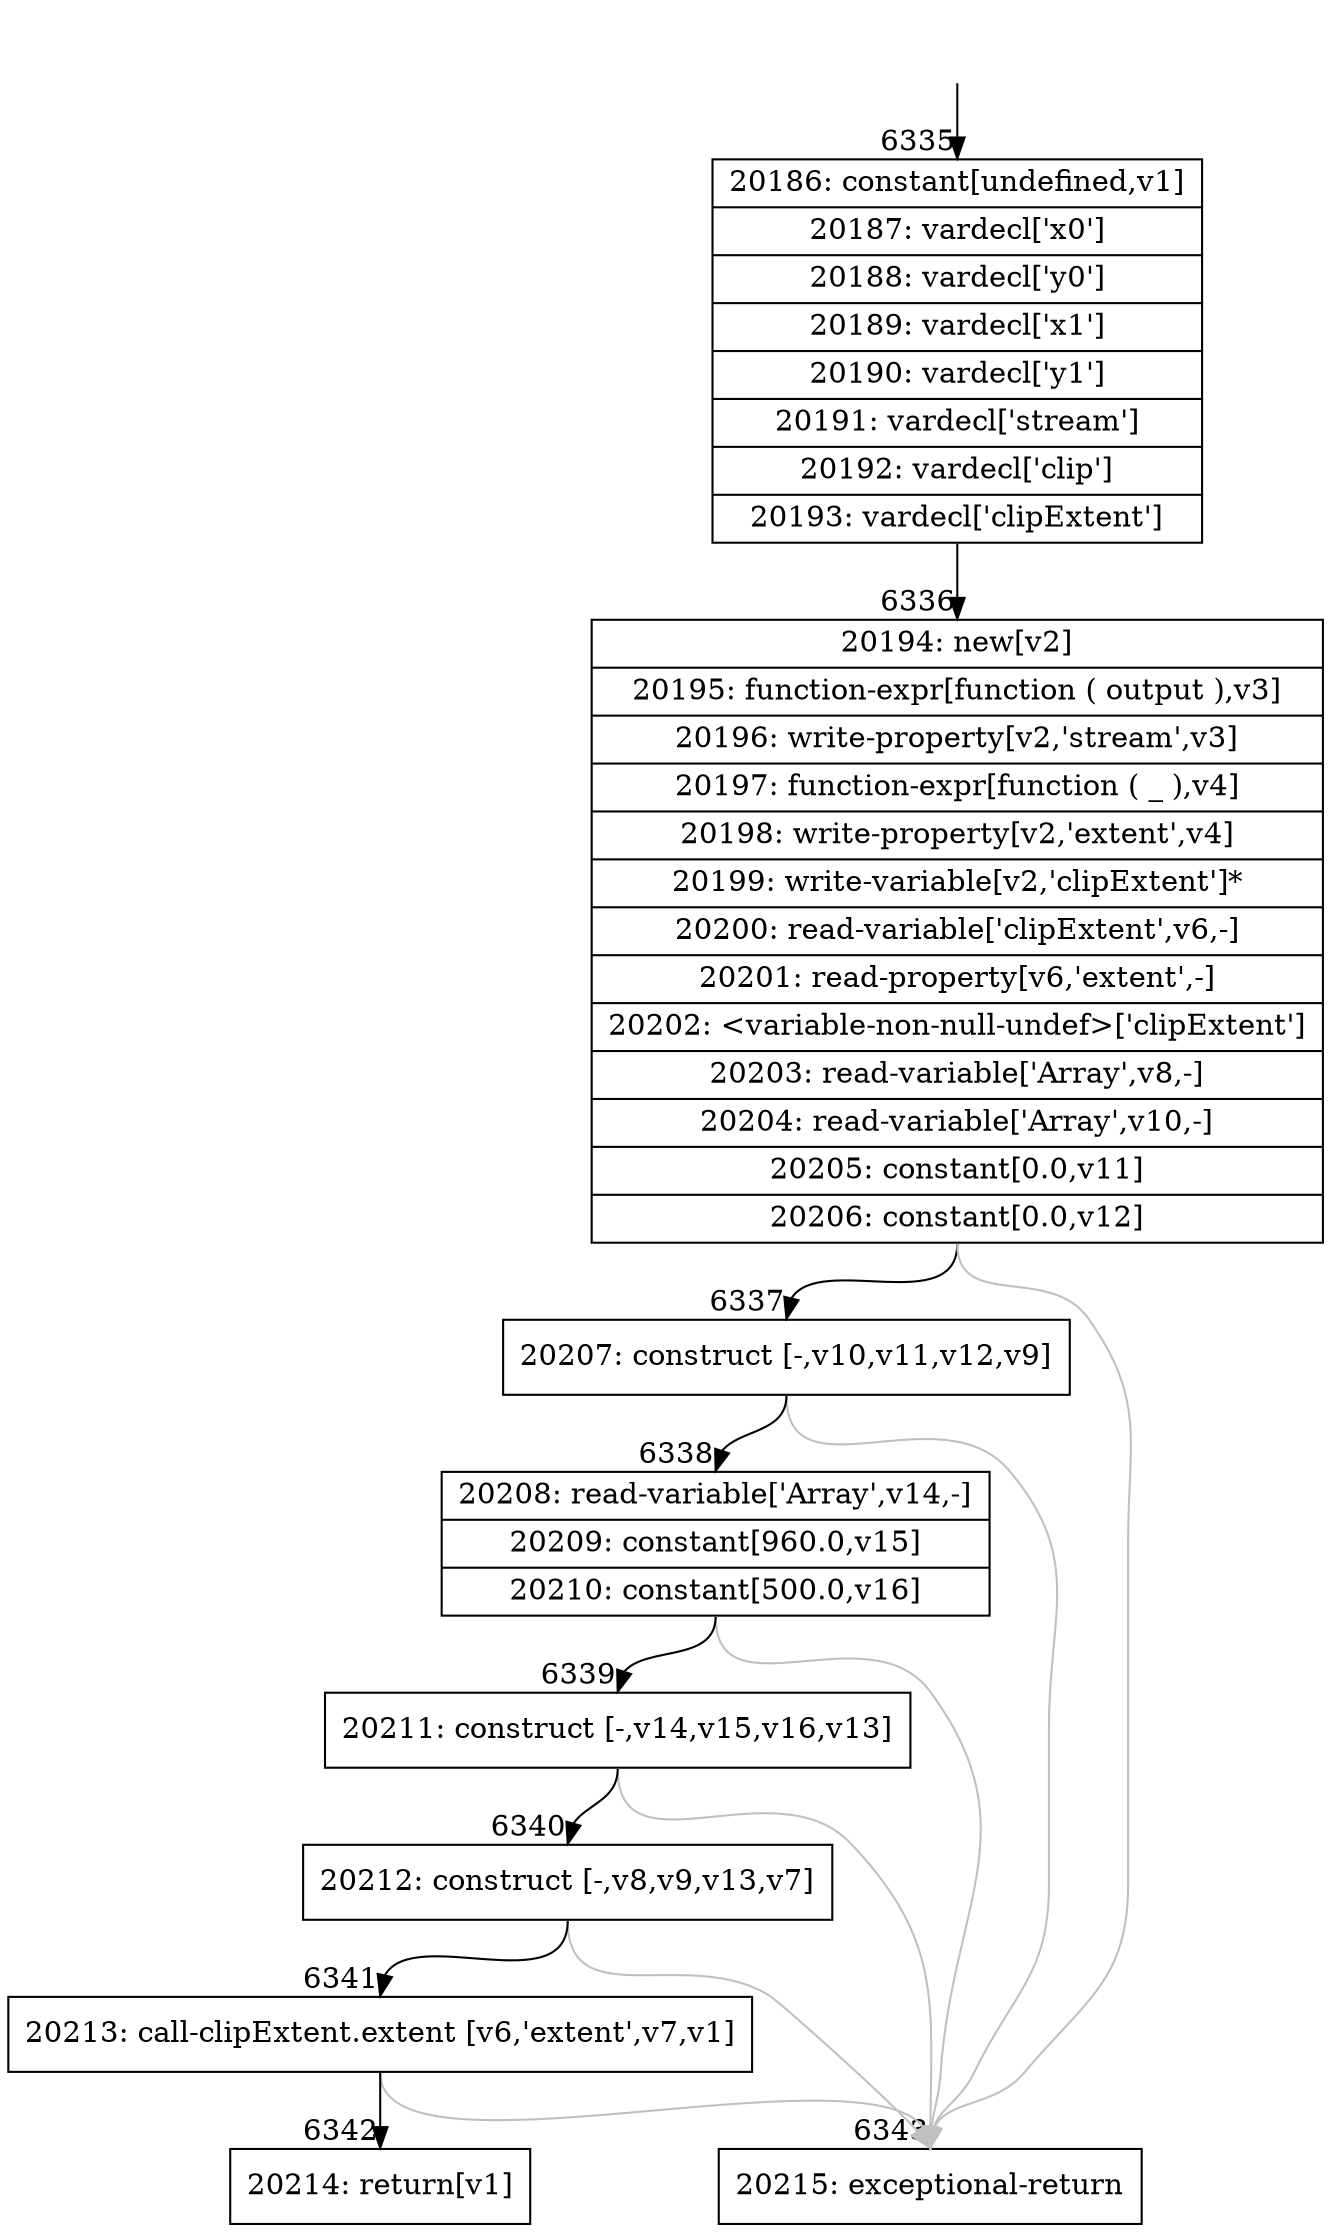 digraph {
rankdir="TD"
BB_entry570[shape=none,label=""];
BB_entry570 -> BB6335 [tailport=s, headport=n, headlabel="    6335"]
BB6335 [shape=record label="{20186: constant[undefined,v1]|20187: vardecl['x0']|20188: vardecl['y0']|20189: vardecl['x1']|20190: vardecl['y1']|20191: vardecl['stream']|20192: vardecl['clip']|20193: vardecl['clipExtent']}" ] 
BB6335 -> BB6336 [tailport=s, headport=n, headlabel="      6336"]
BB6336 [shape=record label="{20194: new[v2]|20195: function-expr[function ( output ),v3]|20196: write-property[v2,'stream',v3]|20197: function-expr[function ( _ ),v4]|20198: write-property[v2,'extent',v4]|20199: write-variable[v2,'clipExtent']*|20200: read-variable['clipExtent',v6,-]|20201: read-property[v6,'extent',-]|20202: \<variable-non-null-undef\>['clipExtent']|20203: read-variable['Array',v8,-]|20204: read-variable['Array',v10,-]|20205: constant[0.0,v11]|20206: constant[0.0,v12]}" ] 
BB6336 -> BB6337 [tailport=s, headport=n, headlabel="      6337"]
BB6336 -> BB6343 [tailport=s, headport=n, color=gray, headlabel="      6343"]
BB6337 [shape=record label="{20207: construct [-,v10,v11,v12,v9]}" ] 
BB6337 -> BB6338 [tailport=s, headport=n, headlabel="      6338"]
BB6337 -> BB6343 [tailport=s, headport=n, color=gray]
BB6338 [shape=record label="{20208: read-variable['Array',v14,-]|20209: constant[960.0,v15]|20210: constant[500.0,v16]}" ] 
BB6338 -> BB6339 [tailport=s, headport=n, headlabel="      6339"]
BB6338 -> BB6343 [tailport=s, headport=n, color=gray]
BB6339 [shape=record label="{20211: construct [-,v14,v15,v16,v13]}" ] 
BB6339 -> BB6340 [tailport=s, headport=n, headlabel="      6340"]
BB6339 -> BB6343 [tailport=s, headport=n, color=gray]
BB6340 [shape=record label="{20212: construct [-,v8,v9,v13,v7]}" ] 
BB6340 -> BB6341 [tailport=s, headport=n, headlabel="      6341"]
BB6340 -> BB6343 [tailport=s, headport=n, color=gray]
BB6341 [shape=record label="{20213: call-clipExtent.extent [v6,'extent',v7,v1]}" ] 
BB6341 -> BB6342 [tailport=s, headport=n, headlabel="      6342"]
BB6341 -> BB6343 [tailport=s, headport=n, color=gray]
BB6342 [shape=record label="{20214: return[v1]}" ] 
BB6343 [shape=record label="{20215: exceptional-return}" ] 
//#$~ 3689
}

